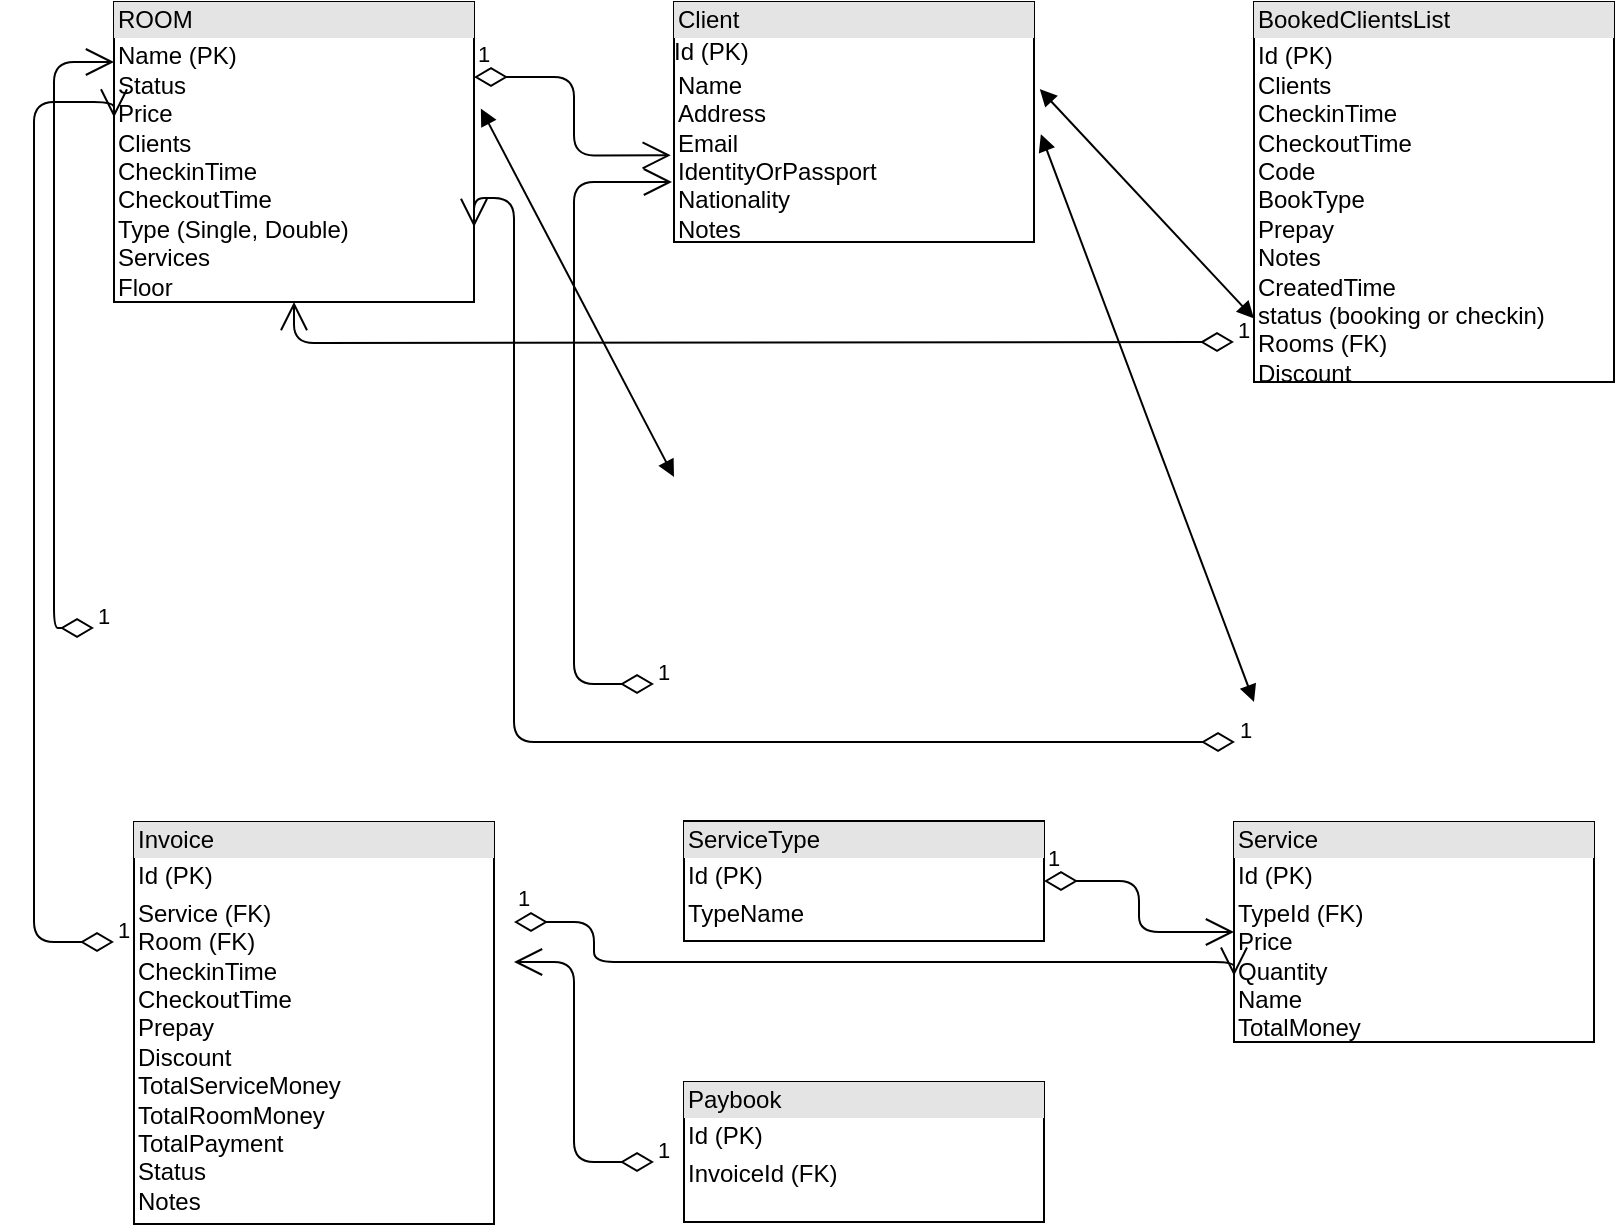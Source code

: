 <mxfile version="11.0.7" type="device"><diagram id="bUVNEMvrgBx8wYVZPJYY" name="Page-1"><mxGraphModel dx="2272" dy="796" grid="1" gridSize="10" guides="1" tooltips="1" connect="1" arrows="1" fold="1" page="1" pageScale="1" pageWidth="850" pageHeight="1100" math="0" shadow="0"><root><mxCell id="0"/><mxCell id="1" parent="0"/><mxCell id="ktfpEcsuGT2Jbqcu_k0n-25" value="&lt;div style=&quot;box-sizing: border-box ; width: 100% ; background: #e4e4e4 ; padding: 2px&quot;&gt;ROOM&lt;/div&gt;&lt;table style=&quot;width: 100% ; font-size: 1em&quot; cellpadding=&quot;2&quot; cellspacing=&quot;0&quot;&gt;&lt;tbody&gt;&lt;tr&gt;&lt;td&gt;Name (PK)&lt;br&gt;Status&lt;br&gt;Price&lt;br&gt;Clients&lt;br&gt;CheckinTime&lt;br&gt;CheckoutTime&lt;br&gt;Type (Single, Double)&lt;br&gt;Services&lt;br&gt;Floor&lt;/td&gt;&lt;td&gt;&lt;/td&gt;&lt;/tr&gt;&lt;/tbody&gt;&lt;/table&gt;" style="verticalAlign=top;align=left;overflow=fill;html=1;" parent="1" vertex="1"><mxGeometry x="-180" y="80" width="180" height="150" as="geometry"/></mxCell><mxCell id="ktfpEcsuGT2Jbqcu_k0n-29" value="&lt;div style=&quot;box-sizing: border-box ; width: 100% ; background: #e4e4e4 ; padding: 2px&quot;&gt;Client&lt;/div&gt;Id (PK)&lt;br&gt;&lt;table style=&quot;width: 100% ; font-size: 1em&quot; cellpadding=&quot;2&quot; cellspacing=&quot;0&quot;&gt;&lt;tbody&gt;&lt;tr&gt;&lt;td&gt;Name&lt;br&gt;Address&lt;br&gt;Email&lt;br&gt;IdentityOrPassport&amp;nbsp;&lt;br&gt;Nationality&lt;br&gt;Notes&lt;/td&gt;&lt;td&gt;&lt;br&gt;&lt;/td&gt;&lt;/tr&gt;&lt;tr&gt;&lt;td&gt;&lt;br&gt;&lt;/td&gt;&lt;td&gt;&lt;br&gt;&lt;/td&gt;&lt;/tr&gt;&lt;tr&gt;&lt;td&gt;&lt;/td&gt;&lt;td&gt;&lt;br&gt;&lt;/td&gt;&lt;/tr&gt;&lt;/tbody&gt;&lt;/table&gt;" style="verticalAlign=top;align=left;overflow=fill;html=1;" parent="1" vertex="1"><mxGeometry x="100" y="80" width="180" height="120" as="geometry"/></mxCell><mxCell id="ktfpEcsuGT2Jbqcu_k0n-30" value="1" style="endArrow=open;html=1;endSize=12;startArrow=diamondThin;startSize=14;startFill=0;edgeStyle=orthogonalEdgeStyle;align=left;verticalAlign=bottom;entryX=-0.009;entryY=0.639;entryDx=0;entryDy=0;entryPerimeter=0;exitX=1;exitY=0.25;exitDx=0;exitDy=0;" parent="1" source="ktfpEcsuGT2Jbqcu_k0n-25" target="ktfpEcsuGT2Jbqcu_k0n-29" edge="1"><mxGeometry x="-1" y="3" relative="1" as="geometry"><mxPoint x="-20" y="150" as="sourcePoint"/><mxPoint x="-50" y="230" as="targetPoint"/></mxGeometry></mxCell><mxCell id="ktfpEcsuGT2Jbqcu_k0n-32" value="1" style="endArrow=open;html=1;endSize=12;startArrow=diamondThin;startSize=14;startFill=0;edgeStyle=orthogonalEdgeStyle;align=left;verticalAlign=bottom;" parent="1" edge="1"><mxGeometry x="-1" y="3" relative="1" as="geometry"><mxPoint x="-190" y="393" as="sourcePoint"/><mxPoint x="-180" y="110" as="targetPoint"/><Array as="points"><mxPoint x="-210" y="393"/><mxPoint x="-210" y="110"/></Array></mxGeometry></mxCell><mxCell id="ktfpEcsuGT2Jbqcu_k0n-34" value="" style="endArrow=block;startArrow=block;endFill=1;startFill=1;html=1;entryX=0;entryY=0.25;entryDx=0;entryDy=0;exitX=1.019;exitY=0.355;exitDx=0;exitDy=0;exitPerimeter=0;" parent="1" source="ktfpEcsuGT2Jbqcu_k0n-25" edge="1"><mxGeometry width="160" relative="1" as="geometry"><mxPoint x="-220" y="450" as="sourcePoint"/><mxPoint x="100" y="317.5" as="targetPoint"/></mxGeometry></mxCell><mxCell id="ktfpEcsuGT2Jbqcu_k0n-36" value="&lt;div style=&quot;box-sizing: border-box ; width: 100% ; background: #e4e4e4 ; padding: 2px&quot;&gt;BookedClientsList&lt;/div&gt;&lt;table style=&quot;width: 100% ; font-size: 1em&quot; cellpadding=&quot;2&quot; cellspacing=&quot;0&quot;&gt;&lt;tbody&gt;&lt;tr&gt;&lt;td&gt;Id (PK)&lt;br&gt;Clients&lt;br&gt;CheckinTime&lt;br&gt;CheckoutTime&lt;br&gt;Code&lt;br&gt;BookType&lt;br&gt;Prepay&lt;br&gt;Notes&lt;br&gt;CreatedTime&lt;br&gt;status (booking or checkin)&lt;br&gt;Rooms (FK)&lt;br&gt;Discount&lt;/td&gt;&lt;td&gt;&lt;br&gt;&lt;/td&gt;&lt;/tr&gt;&lt;tr&gt;&lt;td&gt;&lt;br&gt;&lt;/td&gt;&lt;td&gt;&lt;br&gt;&lt;/td&gt;&lt;/tr&gt;&lt;tr&gt;&lt;td&gt;&lt;/td&gt;&lt;td&gt;&lt;br&gt;&lt;/td&gt;&lt;/tr&gt;&lt;/tbody&gt;&lt;/table&gt;" style="verticalAlign=top;align=left;overflow=fill;html=1;" parent="1" vertex="1"><mxGeometry x="390" y="80" width="180" height="190" as="geometry"/></mxCell><mxCell id="ktfpEcsuGT2Jbqcu_k0n-37" value="1" style="endArrow=open;html=1;endSize=12;startArrow=diamondThin;startSize=14;startFill=0;edgeStyle=orthogonalEdgeStyle;align=left;verticalAlign=bottom;entryX=0.5;entryY=1;entryDx=0;entryDy=0;" parent="1" target="ktfpEcsuGT2Jbqcu_k0n-25" edge="1"><mxGeometry x="-1" y="3" relative="1" as="geometry"><mxPoint x="380" y="250" as="sourcePoint"/><mxPoint x="-60" y="450" as="targetPoint"/></mxGeometry></mxCell><mxCell id="ktfpEcsuGT2Jbqcu_k0n-38" value="" style="endArrow=block;startArrow=block;endFill=1;startFill=1;html=1;entryX=0;entryY=0.833;entryDx=0;entryDy=0;entryPerimeter=0;exitX=1.016;exitY=0.363;exitDx=0;exitDy=0;exitPerimeter=0;" parent="1" source="ktfpEcsuGT2Jbqcu_k0n-29" target="ktfpEcsuGT2Jbqcu_k0n-36" edge="1"><mxGeometry width="160" relative="1" as="geometry"><mxPoint x="-220" y="450" as="sourcePoint"/><mxPoint x="-60" y="450" as="targetPoint"/></mxGeometry></mxCell><mxCell id="ktfpEcsuGT2Jbqcu_k0n-39" value="1" style="endArrow=open;html=1;endSize=12;startArrow=diamondThin;startSize=14;startFill=0;edgeStyle=orthogonalEdgeStyle;align=left;verticalAlign=bottom;" parent="1" edge="1"><mxGeometry x="-1" y="3" relative="1" as="geometry"><mxPoint x="90" y="421" as="sourcePoint"/><mxPoint x="99" y="170" as="targetPoint"/><Array as="points"><mxPoint x="50" y="421"/><mxPoint x="50" y="170"/></Array></mxGeometry></mxCell><mxCell id="ktfpEcsuGT2Jbqcu_k0n-41" value="" style="endArrow=block;startArrow=block;endFill=1;startFill=1;html=1;entryX=0;entryY=0.833;entryDx=0;entryDy=0;entryPerimeter=0;exitX=1.019;exitY=0.551;exitDx=0;exitDy=0;exitPerimeter=0;" parent="1" source="ktfpEcsuGT2Jbqcu_k0n-29" edge="1"><mxGeometry width="160" relative="1" as="geometry"><mxPoint x="292.793" y="129.897" as="sourcePoint"/><mxPoint x="390" y="429.94" as="targetPoint"/><Array as="points"/></mxGeometry></mxCell><mxCell id="ktfpEcsuGT2Jbqcu_k0n-42" value="1" style="endArrow=open;html=1;endSize=12;startArrow=diamondThin;startSize=14;startFill=0;edgeStyle=orthogonalEdgeStyle;align=left;verticalAlign=bottom;entryX=1;entryY=0.75;entryDx=0;entryDy=0;" parent="1" target="ktfpEcsuGT2Jbqcu_k0n-25" edge="1"><mxGeometry x="-1" y="3" relative="1" as="geometry"><mxPoint x="380.5" y="450" as="sourcePoint"/><mxPoint x="-79.81" y="220.241" as="targetPoint"/><Array as="points"><mxPoint x="20" y="450"/><mxPoint x="20" y="178"/></Array></mxGeometry></mxCell><mxCell id="ktfpEcsuGT2Jbqcu_k0n-43" value="&lt;div style=&quot;box-sizing: border-box ; width: 100% ; background: #e4e4e4 ; padding: 2px&quot;&gt;ServiceType&lt;/div&gt;&lt;table style=&quot;width: 100% ; font-size: 1em&quot; cellpadding=&quot;2&quot; cellspacing=&quot;0&quot;&gt;&lt;tbody&gt;&lt;tr&gt;&lt;td&gt;Id (PK)&lt;/td&gt;&lt;td&gt;&lt;br&gt;&lt;/td&gt;&lt;/tr&gt;&lt;tr&gt;&lt;td&gt;TypeName&lt;/td&gt;&lt;td&gt;&lt;br&gt;&lt;/td&gt;&lt;/tr&gt;&lt;tr&gt;&lt;td&gt;&lt;/td&gt;&lt;td&gt;&lt;br&gt;&lt;/td&gt;&lt;/tr&gt;&lt;/tbody&gt;&lt;/table&gt;" style="verticalAlign=top;align=left;overflow=fill;html=1;" parent="1" vertex="1"><mxGeometry x="105" y="489.5" width="180" height="60" as="geometry"/></mxCell><mxCell id="ktfpEcsuGT2Jbqcu_k0n-44" value="&lt;div style=&quot;box-sizing: border-box ; width: 100% ; background: #e4e4e4 ; padding: 2px&quot;&gt;Service&lt;/div&gt;&lt;table style=&quot;width: 100% ; font-size: 1em&quot; cellpadding=&quot;2&quot; cellspacing=&quot;0&quot;&gt;&lt;tbody&gt;&lt;tr&gt;&lt;td&gt;Id (PK)&lt;/td&gt;&lt;td&gt;&lt;br&gt;&lt;/td&gt;&lt;/tr&gt;&lt;tr&gt;&lt;td&gt;TypeId (FK)&lt;br&gt;Price&lt;br&gt;Quantity&lt;br&gt;Name&lt;br&gt;TotalMoney&lt;/td&gt;&lt;td&gt;&lt;br&gt;&lt;/td&gt;&lt;/tr&gt;&lt;tr&gt;&lt;td&gt;&lt;/td&gt;&lt;td&gt;&lt;br&gt;&lt;/td&gt;&lt;/tr&gt;&lt;/tbody&gt;&lt;/table&gt;" style="verticalAlign=top;align=left;overflow=fill;html=1;" parent="1" vertex="1"><mxGeometry x="380" y="490" width="180" height="110" as="geometry"/></mxCell><mxCell id="ktfpEcsuGT2Jbqcu_k0n-45" value="1" style="endArrow=open;html=1;endSize=12;startArrow=diamondThin;startSize=14;startFill=0;edgeStyle=orthogonalEdgeStyle;align=left;verticalAlign=bottom;entryX=0;entryY=0.5;entryDx=0;entryDy=0;exitX=1;exitY=0.5;exitDx=0;exitDy=0;" parent="1" source="ktfpEcsuGT2Jbqcu_k0n-43" target="ktfpEcsuGT2Jbqcu_k0n-44" edge="1"><mxGeometry x="-1" y="3" relative="1" as="geometry"><mxPoint x="-30" y="520" as="sourcePoint"/><mxPoint x="-60" y="610" as="targetPoint"/></mxGeometry></mxCell><mxCell id="ktfpEcsuGT2Jbqcu_k0n-46" value="&lt;div style=&quot;box-sizing: border-box ; width: 100% ; background: #e4e4e4 ; padding: 2px&quot;&gt;Invoice&lt;/div&gt;&lt;table style=&quot;width: 100% ; font-size: 1em&quot; cellpadding=&quot;2&quot; cellspacing=&quot;0&quot;&gt;&lt;tbody&gt;&lt;tr&gt;&lt;td&gt;Id (PK)&lt;/td&gt;&lt;td&gt;&lt;br&gt;&lt;/td&gt;&lt;/tr&gt;&lt;tr&gt;&lt;td&gt;Service (FK)&lt;br&gt;Room (FK)&lt;br&gt;CheckinTime&lt;br&gt;CheckoutTime&lt;br&gt;Prepay&lt;br&gt;Discount&lt;br&gt;TotalServiceMoney&lt;br&gt;TotalRoomMoney&lt;br&gt;TotalPayment&lt;br&gt;Status&lt;br&gt;Notes&lt;/td&gt;&lt;td&gt;&lt;br&gt;&lt;/td&gt;&lt;/tr&gt;&lt;tr&gt;&lt;td&gt;&lt;/td&gt;&lt;td&gt;&lt;br&gt;&lt;/td&gt;&lt;/tr&gt;&lt;/tbody&gt;&lt;/table&gt;" style="verticalAlign=top;align=left;overflow=fill;html=1;" parent="1" vertex="1"><mxGeometry x="-170" y="490" width="180" height="201" as="geometry"/></mxCell><mxCell id="ktfpEcsuGT2Jbqcu_k0n-47" value="1" style="endArrow=open;html=1;endSize=12;startArrow=diamondThin;startSize=14;startFill=0;edgeStyle=orthogonalEdgeStyle;align=left;verticalAlign=bottom;entryX=0;entryY=0.699;entryDx=0;entryDy=0;entryPerimeter=0;" parent="1" target="ktfpEcsuGT2Jbqcu_k0n-44" edge="1"><mxGeometry x="-1" y="3" relative="1" as="geometry"><mxPoint x="20" y="540" as="sourcePoint"/><mxPoint x="-60" y="700" as="targetPoint"/><Array as="points"><mxPoint x="60" y="540"/><mxPoint x="60" y="560"/></Array></mxGeometry></mxCell><mxCell id="ktfpEcsuGT2Jbqcu_k0n-48" value="1" style="endArrow=open;html=1;endSize=12;startArrow=diamondThin;startSize=14;startFill=0;edgeStyle=orthogonalEdgeStyle;align=left;verticalAlign=bottom;entryX=0;entryY=0.385;entryDx=0;entryDy=0;entryPerimeter=0;" parent="1" target="ktfpEcsuGT2Jbqcu_k0n-25" edge="1"><mxGeometry x="-1" y="3" relative="1" as="geometry"><mxPoint x="-180" y="550" as="sourcePoint"/><mxPoint x="-220" y="130" as="targetPoint"/><Array as="points"><mxPoint x="-220" y="550"/><mxPoint x="-220" y="130"/></Array></mxGeometry></mxCell><mxCell id="ktfpEcsuGT2Jbqcu_k0n-49" value="&lt;div style=&quot;box-sizing: border-box ; width: 100% ; background: #e4e4e4 ; padding: 2px&quot;&gt;Paybook&lt;/div&gt;&lt;table style=&quot;width: 100% ; font-size: 1em&quot; cellpadding=&quot;2&quot; cellspacing=&quot;0&quot;&gt;&lt;tbody&gt;&lt;tr&gt;&lt;td&gt;Id (PK)&lt;/td&gt;&lt;td&gt;&lt;br&gt;&lt;/td&gt;&lt;/tr&gt;&lt;tr&gt;&lt;td&gt;InvoiceId (FK)&lt;/td&gt;&lt;td&gt;&lt;br&gt;&lt;/td&gt;&lt;/tr&gt;&lt;tr&gt;&lt;td&gt;&lt;/td&gt;&lt;td&gt;&lt;br&gt;&lt;/td&gt;&lt;/tr&gt;&lt;/tbody&gt;&lt;/table&gt;" style="verticalAlign=top;align=left;overflow=fill;html=1;" parent="1" vertex="1"><mxGeometry x="105" y="620" width="180" height="70" as="geometry"/></mxCell><mxCell id="ktfpEcsuGT2Jbqcu_k0n-52" value="1" style="endArrow=open;html=1;endSize=12;startArrow=diamondThin;startSize=14;startFill=0;edgeStyle=orthogonalEdgeStyle;align=left;verticalAlign=bottom;" parent="1" edge="1"><mxGeometry x="-1" y="3" relative="1" as="geometry"><mxPoint x="90" y="660" as="sourcePoint"/><mxPoint x="20" y="560" as="targetPoint"/><Array as="points"><mxPoint x="50" y="660"/><mxPoint x="50" y="560"/></Array></mxGeometry></mxCell></root></mxGraphModel></diagram></mxfile>